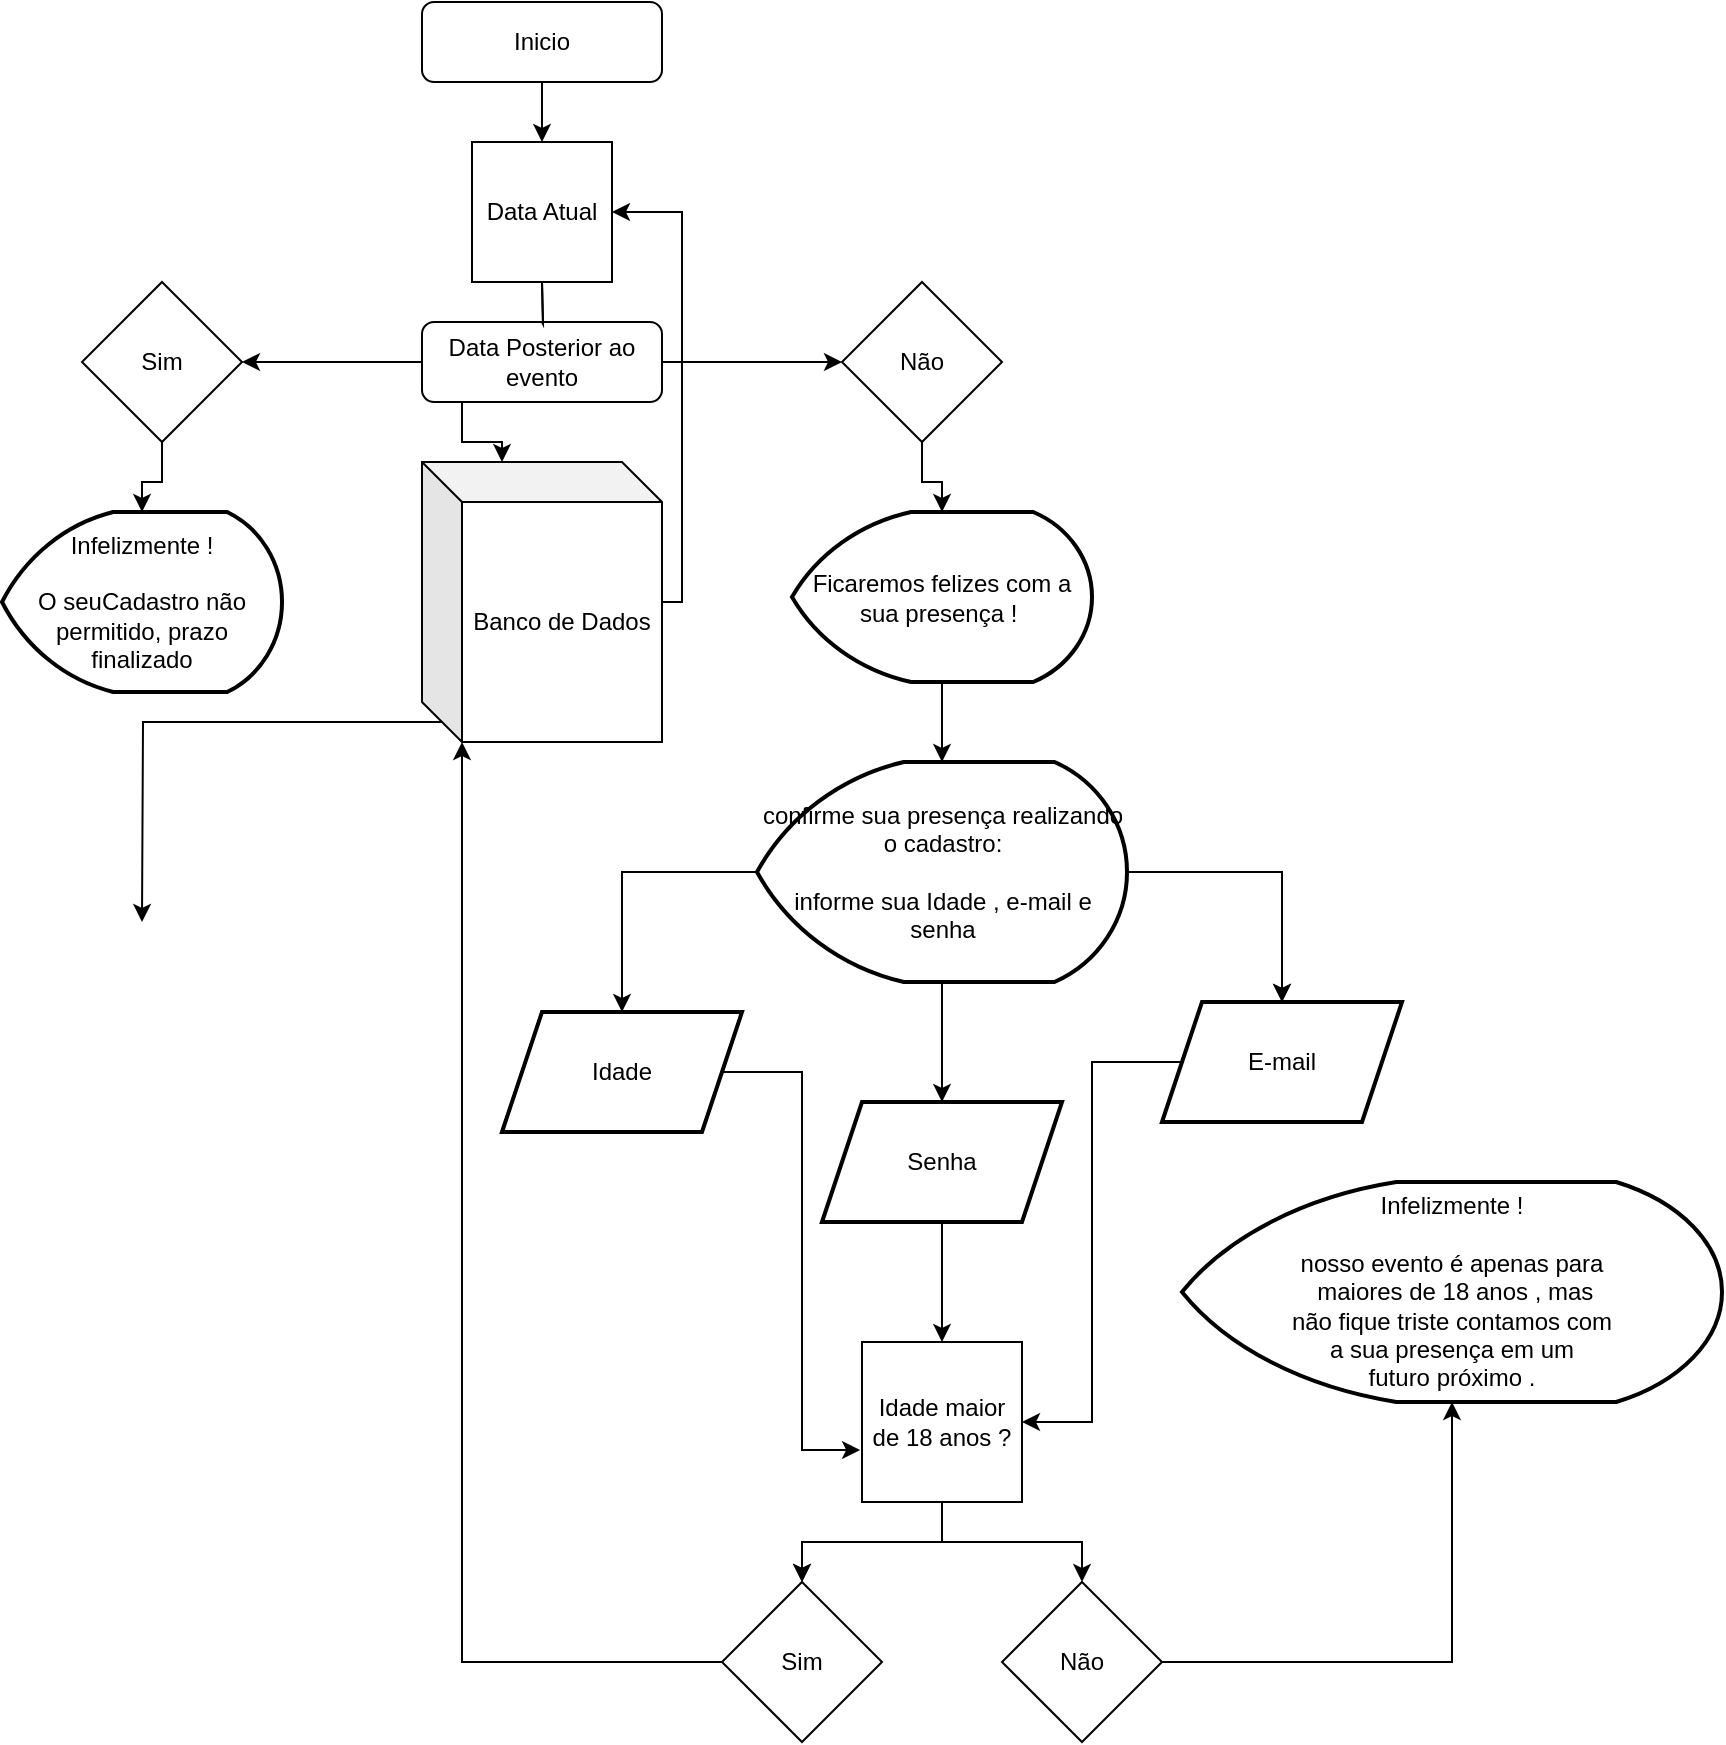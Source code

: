 <mxfile version="15.1.2" type="github">
  <diagram id="C5RBs43oDa-KdzZeNtuy" name="Page-1">
    <mxGraphModel dx="1512" dy="1962" grid="1" gridSize="10" guides="1" tooltips="1" connect="1" arrows="1" fold="1" page="1" pageScale="1" pageWidth="827" pageHeight="1169" math="0" shadow="0">
      <root>
        <mxCell id="WIyWlLk6GJQsqaUBKTNV-0" />
        <mxCell id="WIyWlLk6GJQsqaUBKTNV-1" parent="WIyWlLk6GJQsqaUBKTNV-0" />
        <mxCell id="gCaXQq5eLGvO7MBOfzi9-9" value="" style="edgeStyle=orthogonalEdgeStyle;rounded=0;orthogonalLoop=1;jettySize=auto;html=1;" edge="1" parent="WIyWlLk6GJQsqaUBKTNV-1" source="WIyWlLk6GJQsqaUBKTNV-3" target="gCaXQq5eLGvO7MBOfzi9-8">
          <mxGeometry relative="1" as="geometry" />
        </mxCell>
        <mxCell id="WIyWlLk6GJQsqaUBKTNV-3" value="Inicio" style="rounded=1;whiteSpace=wrap;html=1;fontSize=12;glass=0;strokeWidth=1;shadow=0;" parent="WIyWlLk6GJQsqaUBKTNV-1" vertex="1">
          <mxGeometry x="160" y="80" width="120" height="40" as="geometry" />
        </mxCell>
        <mxCell id="gCaXQq5eLGvO7MBOfzi9-6" value="" style="edgeStyle=orthogonalEdgeStyle;rounded=0;orthogonalLoop=1;jettySize=auto;html=1;" edge="1" parent="WIyWlLk6GJQsqaUBKTNV-1" target="WIyWlLk6GJQsqaUBKTNV-7">
          <mxGeometry relative="1" as="geometry">
            <mxPoint x="220" y="220" as="sourcePoint" />
          </mxGeometry>
        </mxCell>
        <mxCell id="gCaXQq5eLGvO7MBOfzi9-11" value="" style="edgeStyle=orthogonalEdgeStyle;rounded=0;orthogonalLoop=1;jettySize=auto;html=1;" edge="1" parent="WIyWlLk6GJQsqaUBKTNV-1" source="WIyWlLk6GJQsqaUBKTNV-7">
          <mxGeometry relative="1" as="geometry">
            <mxPoint x="70" y="260" as="targetPoint" />
          </mxGeometry>
        </mxCell>
        <mxCell id="gCaXQq5eLGvO7MBOfzi9-13" value="" style="edgeStyle=orthogonalEdgeStyle;rounded=0;orthogonalLoop=1;jettySize=auto;html=1;" edge="1" parent="WIyWlLk6GJQsqaUBKTNV-1" source="WIyWlLk6GJQsqaUBKTNV-7">
          <mxGeometry relative="1" as="geometry">
            <mxPoint x="370" y="260" as="targetPoint" />
          </mxGeometry>
        </mxCell>
        <mxCell id="gCaXQq5eLGvO7MBOfzi9-15" value="" style="edgeStyle=orthogonalEdgeStyle;rounded=0;orthogonalLoop=1;jettySize=auto;html=1;" edge="1" parent="WIyWlLk6GJQsqaUBKTNV-1" source="WIyWlLk6GJQsqaUBKTNV-7" target="gCaXQq5eLGvO7MBOfzi9-14">
          <mxGeometry relative="1" as="geometry">
            <Array as="points">
              <mxPoint x="180" y="300" />
              <mxPoint x="200" y="300" />
            </Array>
          </mxGeometry>
        </mxCell>
        <mxCell id="WIyWlLk6GJQsqaUBKTNV-7" value="Data Posterior ao evento" style="rounded=1;whiteSpace=wrap;html=1;fontSize=12;glass=0;strokeWidth=1;shadow=0;" parent="WIyWlLk6GJQsqaUBKTNV-1" vertex="1">
          <mxGeometry x="160" y="240" width="120" height="40" as="geometry" />
        </mxCell>
        <mxCell id="gCaXQq5eLGvO7MBOfzi9-7" value="" style="edgeStyle=orthogonalEdgeStyle;rounded=0;orthogonalLoop=1;jettySize=auto;html=1;endArrow=none;" edge="1" parent="WIyWlLk6GJQsqaUBKTNV-1" target="WIyWlLk6GJQsqaUBKTNV-7">
          <mxGeometry relative="1" as="geometry">
            <mxPoint x="220" y="220" as="sourcePoint" />
            <mxPoint x="220" y="290" as="targetPoint" />
          </mxGeometry>
        </mxCell>
        <mxCell id="gCaXQq5eLGvO7MBOfzi9-8" value="Data Atual" style="whiteSpace=wrap;html=1;aspect=fixed;" vertex="1" parent="WIyWlLk6GJQsqaUBKTNV-1">
          <mxGeometry x="185" y="150" width="70" height="70" as="geometry" />
        </mxCell>
        <mxCell id="gCaXQq5eLGvO7MBOfzi9-24" value="" style="edgeStyle=orthogonalEdgeStyle;rounded=0;orthogonalLoop=1;jettySize=auto;html=1;exitX=0.5;exitY=1;exitDx=0;exitDy=0;" edge="1" parent="WIyWlLk6GJQsqaUBKTNV-1" source="gCaXQq5eLGvO7MBOfzi9-51" target="gCaXQq5eLGvO7MBOfzi9-23">
          <mxGeometry relative="1" as="geometry">
            <mxPoint x="20" y="290" as="sourcePoint" />
          </mxGeometry>
        </mxCell>
        <mxCell id="gCaXQq5eLGvO7MBOfzi9-26" value="" style="edgeStyle=orthogonalEdgeStyle;rounded=0;orthogonalLoop=1;jettySize=auto;html=1;exitX=0.5;exitY=1;exitDx=0;exitDy=0;" edge="1" parent="WIyWlLk6GJQsqaUBKTNV-1" source="gCaXQq5eLGvO7MBOfzi9-52" target="gCaXQq5eLGvO7MBOfzi9-25">
          <mxGeometry relative="1" as="geometry">
            <mxPoint x="420" y="290" as="sourcePoint" />
          </mxGeometry>
        </mxCell>
        <mxCell id="gCaXQq5eLGvO7MBOfzi9-22" value="" style="edgeStyle=orthogonalEdgeStyle;rounded=0;orthogonalLoop=1;jettySize=auto;html=1;" edge="1" parent="WIyWlLk6GJQsqaUBKTNV-1" source="gCaXQq5eLGvO7MBOfzi9-14" target="gCaXQq5eLGvO7MBOfzi9-8">
          <mxGeometry relative="1" as="geometry">
            <Array as="points">
              <mxPoint x="290" y="380" />
              <mxPoint x="290" y="185" />
            </Array>
          </mxGeometry>
        </mxCell>
        <mxCell id="gCaXQq5eLGvO7MBOfzi9-56" style="edgeStyle=orthogonalEdgeStyle;rounded=0;orthogonalLoop=1;jettySize=auto;html=1;exitX=0;exitY=0;exitDx=10;exitDy=130;exitPerimeter=0;" edge="1" parent="WIyWlLk6GJQsqaUBKTNV-1" source="gCaXQq5eLGvO7MBOfzi9-14">
          <mxGeometry relative="1" as="geometry">
            <mxPoint x="20" y="540" as="targetPoint" />
          </mxGeometry>
        </mxCell>
        <mxCell id="gCaXQq5eLGvO7MBOfzi9-14" value="Banco de Dados" style="shape=cube;whiteSpace=wrap;html=1;boundedLbl=1;backgroundOutline=1;darkOpacity=0.05;darkOpacity2=0.1;" vertex="1" parent="WIyWlLk6GJQsqaUBKTNV-1">
          <mxGeometry x="160" y="310" width="120" height="140" as="geometry" />
        </mxCell>
        <mxCell id="gCaXQq5eLGvO7MBOfzi9-23" value="Infelizmente !&lt;br&gt;&lt;br&gt;O seuCadastro não permitido, prazo finalizado" style="strokeWidth=2;html=1;shape=mxgraph.flowchart.display;whiteSpace=wrap;" vertex="1" parent="WIyWlLk6GJQsqaUBKTNV-1">
          <mxGeometry x="-50" y="335" width="140" height="90" as="geometry" />
        </mxCell>
        <mxCell id="gCaXQq5eLGvO7MBOfzi9-28" value="" style="edgeStyle=orthogonalEdgeStyle;rounded=0;orthogonalLoop=1;jettySize=auto;html=1;" edge="1" parent="WIyWlLk6GJQsqaUBKTNV-1" source="gCaXQq5eLGvO7MBOfzi9-25" target="gCaXQq5eLGvO7MBOfzi9-27">
          <mxGeometry relative="1" as="geometry" />
        </mxCell>
        <mxCell id="gCaXQq5eLGvO7MBOfzi9-25" value="Ficaremos felizes com a sua presença !&amp;nbsp;" style="strokeWidth=2;html=1;shape=mxgraph.flowchart.display;whiteSpace=wrap;" vertex="1" parent="WIyWlLk6GJQsqaUBKTNV-1">
          <mxGeometry x="345" y="335" width="150" height="85" as="geometry" />
        </mxCell>
        <mxCell id="gCaXQq5eLGvO7MBOfzi9-34" value="" style="edgeStyle=orthogonalEdgeStyle;rounded=0;orthogonalLoop=1;jettySize=auto;html=1;" edge="1" parent="WIyWlLk6GJQsqaUBKTNV-1" source="gCaXQq5eLGvO7MBOfzi9-27" target="gCaXQq5eLGvO7MBOfzi9-33">
          <mxGeometry relative="1" as="geometry" />
        </mxCell>
        <mxCell id="gCaXQq5eLGvO7MBOfzi9-35" value="" style="edgeStyle=orthogonalEdgeStyle;rounded=0;orthogonalLoop=1;jettySize=auto;html=1;" edge="1" parent="WIyWlLk6GJQsqaUBKTNV-1" source="gCaXQq5eLGvO7MBOfzi9-27" target="gCaXQq5eLGvO7MBOfzi9-33">
          <mxGeometry relative="1" as="geometry" />
        </mxCell>
        <mxCell id="gCaXQq5eLGvO7MBOfzi9-37" value="" style="edgeStyle=orthogonalEdgeStyle;rounded=0;orthogonalLoop=1;jettySize=auto;html=1;" edge="1" parent="WIyWlLk6GJQsqaUBKTNV-1" source="gCaXQq5eLGvO7MBOfzi9-27" target="gCaXQq5eLGvO7MBOfzi9-36">
          <mxGeometry relative="1" as="geometry" />
        </mxCell>
        <mxCell id="gCaXQq5eLGvO7MBOfzi9-39" value="" style="edgeStyle=orthogonalEdgeStyle;rounded=0;orthogonalLoop=1;jettySize=auto;html=1;" edge="1" parent="WIyWlLk6GJQsqaUBKTNV-1" source="gCaXQq5eLGvO7MBOfzi9-27" target="gCaXQq5eLGvO7MBOfzi9-38">
          <mxGeometry relative="1" as="geometry" />
        </mxCell>
        <mxCell id="gCaXQq5eLGvO7MBOfzi9-27" value="confirme sua presença realizando o cadastro:&lt;br&gt;&lt;br&gt;informe sua Idade , e-mail e senha" style="strokeWidth=2;html=1;shape=mxgraph.flowchart.display;whiteSpace=wrap;" vertex="1" parent="WIyWlLk6GJQsqaUBKTNV-1">
          <mxGeometry x="327.5" y="460" width="185" height="110" as="geometry" />
        </mxCell>
        <mxCell id="gCaXQq5eLGvO7MBOfzi9-42" style="edgeStyle=orthogonalEdgeStyle;rounded=0;orthogonalLoop=1;jettySize=auto;html=1;entryX=1;entryY=0.5;entryDx=0;entryDy=0;" edge="1" parent="WIyWlLk6GJQsqaUBKTNV-1" source="gCaXQq5eLGvO7MBOfzi9-33" target="gCaXQq5eLGvO7MBOfzi9-40">
          <mxGeometry relative="1" as="geometry" />
        </mxCell>
        <mxCell id="gCaXQq5eLGvO7MBOfzi9-33" value="E-mail" style="shape=parallelogram;perimeter=parallelogramPerimeter;whiteSpace=wrap;html=1;fixedSize=1;strokeWidth=2;" vertex="1" parent="WIyWlLk6GJQsqaUBKTNV-1">
          <mxGeometry x="530" y="580" width="120" height="60" as="geometry" />
        </mxCell>
        <mxCell id="gCaXQq5eLGvO7MBOfzi9-43" style="edgeStyle=orthogonalEdgeStyle;rounded=0;orthogonalLoop=1;jettySize=auto;html=1;entryX=-0.012;entryY=0.675;entryDx=0;entryDy=0;entryPerimeter=0;" edge="1" parent="WIyWlLk6GJQsqaUBKTNV-1" source="gCaXQq5eLGvO7MBOfzi9-36" target="gCaXQq5eLGvO7MBOfzi9-40">
          <mxGeometry relative="1" as="geometry" />
        </mxCell>
        <mxCell id="gCaXQq5eLGvO7MBOfzi9-36" value="Idade" style="shape=parallelogram;perimeter=parallelogramPerimeter;whiteSpace=wrap;html=1;fixedSize=1;strokeWidth=2;" vertex="1" parent="WIyWlLk6GJQsqaUBKTNV-1">
          <mxGeometry x="200" y="585" width="120" height="60" as="geometry" />
        </mxCell>
        <mxCell id="gCaXQq5eLGvO7MBOfzi9-41" value="" style="edgeStyle=orthogonalEdgeStyle;rounded=0;orthogonalLoop=1;jettySize=auto;html=1;" edge="1" parent="WIyWlLk6GJQsqaUBKTNV-1" source="gCaXQq5eLGvO7MBOfzi9-38" target="gCaXQq5eLGvO7MBOfzi9-40">
          <mxGeometry relative="1" as="geometry" />
        </mxCell>
        <mxCell id="gCaXQq5eLGvO7MBOfzi9-38" value="Senha" style="shape=parallelogram;perimeter=parallelogramPerimeter;whiteSpace=wrap;html=1;fixedSize=1;strokeWidth=2;" vertex="1" parent="WIyWlLk6GJQsqaUBKTNV-1">
          <mxGeometry x="360" y="630" width="120" height="60" as="geometry" />
        </mxCell>
        <mxCell id="gCaXQq5eLGvO7MBOfzi9-45" value="" style="edgeStyle=orthogonalEdgeStyle;rounded=0;orthogonalLoop=1;jettySize=auto;html=1;" edge="1" parent="WIyWlLk6GJQsqaUBKTNV-1" source="gCaXQq5eLGvO7MBOfzi9-40" target="gCaXQq5eLGvO7MBOfzi9-44">
          <mxGeometry relative="1" as="geometry" />
        </mxCell>
        <mxCell id="gCaXQq5eLGvO7MBOfzi9-48" value="" style="edgeStyle=orthogonalEdgeStyle;rounded=0;orthogonalLoop=1;jettySize=auto;html=1;" edge="1" parent="WIyWlLk6GJQsqaUBKTNV-1" source="gCaXQq5eLGvO7MBOfzi9-40" target="gCaXQq5eLGvO7MBOfzi9-44">
          <mxGeometry relative="1" as="geometry" />
        </mxCell>
        <mxCell id="gCaXQq5eLGvO7MBOfzi9-50" style="edgeStyle=orthogonalEdgeStyle;rounded=0;orthogonalLoop=1;jettySize=auto;html=1;exitX=0.5;exitY=1;exitDx=0;exitDy=0;" edge="1" parent="WIyWlLk6GJQsqaUBKTNV-1" source="gCaXQq5eLGvO7MBOfzi9-40" target="gCaXQq5eLGvO7MBOfzi9-49">
          <mxGeometry relative="1" as="geometry" />
        </mxCell>
        <mxCell id="gCaXQq5eLGvO7MBOfzi9-40" value="Idade maior de 18 anos ?" style="whiteSpace=wrap;html=1;aspect=fixed;" vertex="1" parent="WIyWlLk6GJQsqaUBKTNV-1">
          <mxGeometry x="380" y="750" width="80" height="80" as="geometry" />
        </mxCell>
        <mxCell id="gCaXQq5eLGvO7MBOfzi9-53" style="edgeStyle=orthogonalEdgeStyle;rounded=0;orthogonalLoop=1;jettySize=auto;html=1;exitX=0;exitY=0.5;exitDx=0;exitDy=0;entryX=0;entryY=0;entryDx=20;entryDy=140;entryPerimeter=0;" edge="1" parent="WIyWlLk6GJQsqaUBKTNV-1" source="gCaXQq5eLGvO7MBOfzi9-44" target="gCaXQq5eLGvO7MBOfzi9-14">
          <mxGeometry relative="1" as="geometry" />
        </mxCell>
        <mxCell id="gCaXQq5eLGvO7MBOfzi9-44" value="Sim" style="rhombus;whiteSpace=wrap;html=1;" vertex="1" parent="WIyWlLk6GJQsqaUBKTNV-1">
          <mxGeometry x="310" y="870" width="80" height="80" as="geometry" />
        </mxCell>
        <mxCell id="gCaXQq5eLGvO7MBOfzi9-54" style="edgeStyle=orthogonalEdgeStyle;rounded=0;orthogonalLoop=1;jettySize=auto;html=1;exitX=1;exitY=0.5;exitDx=0;exitDy=0;" edge="1" parent="WIyWlLk6GJQsqaUBKTNV-1" source="gCaXQq5eLGvO7MBOfzi9-49" target="gCaXQq5eLGvO7MBOfzi9-55">
          <mxGeometry relative="1" as="geometry">
            <mxPoint x="550" y="720" as="targetPoint" />
          </mxGeometry>
        </mxCell>
        <mxCell id="gCaXQq5eLGvO7MBOfzi9-49" value="Não" style="rhombus;whiteSpace=wrap;html=1;" vertex="1" parent="WIyWlLk6GJQsqaUBKTNV-1">
          <mxGeometry x="450" y="870" width="80" height="80" as="geometry" />
        </mxCell>
        <mxCell id="gCaXQq5eLGvO7MBOfzi9-51" value="Sim" style="rhombus;whiteSpace=wrap;html=1;" vertex="1" parent="WIyWlLk6GJQsqaUBKTNV-1">
          <mxGeometry x="-10" y="220" width="80" height="80" as="geometry" />
        </mxCell>
        <mxCell id="gCaXQq5eLGvO7MBOfzi9-52" value="Não" style="rhombus;whiteSpace=wrap;html=1;" vertex="1" parent="WIyWlLk6GJQsqaUBKTNV-1">
          <mxGeometry x="370" y="220" width="80" height="80" as="geometry" />
        </mxCell>
        <mxCell id="gCaXQq5eLGvO7MBOfzi9-55" value="Infelizmente !&lt;br&gt;&lt;br&gt;nosso evento é apenas para&lt;br&gt;&amp;nbsp;maiores de 18 anos , mas &lt;br&gt;não fique triste contamos com &lt;br&gt;a sua presença em um &lt;br&gt;futuro próximo ." style="strokeWidth=2;html=1;shape=mxgraph.flowchart.display;whiteSpace=wrap;" vertex="1" parent="WIyWlLk6GJQsqaUBKTNV-1">
          <mxGeometry x="540" y="670" width="270" height="110" as="geometry" />
        </mxCell>
      </root>
    </mxGraphModel>
  </diagram>
</mxfile>
